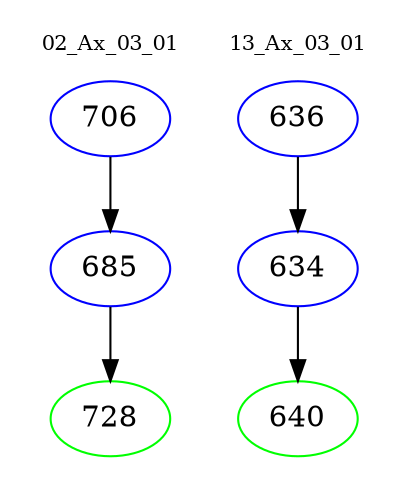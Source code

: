 digraph{
subgraph cluster_0 {
color = white
label = "02_Ax_03_01";
fontsize=10;
T0_706 [label="706", color="blue"]
T0_706 -> T0_685 [color="black"]
T0_685 [label="685", color="blue"]
T0_685 -> T0_728 [color="black"]
T0_728 [label="728", color="green"]
}
subgraph cluster_1 {
color = white
label = "13_Ax_03_01";
fontsize=10;
T1_636 [label="636", color="blue"]
T1_636 -> T1_634 [color="black"]
T1_634 [label="634", color="blue"]
T1_634 -> T1_640 [color="black"]
T1_640 [label="640", color="green"]
}
}
